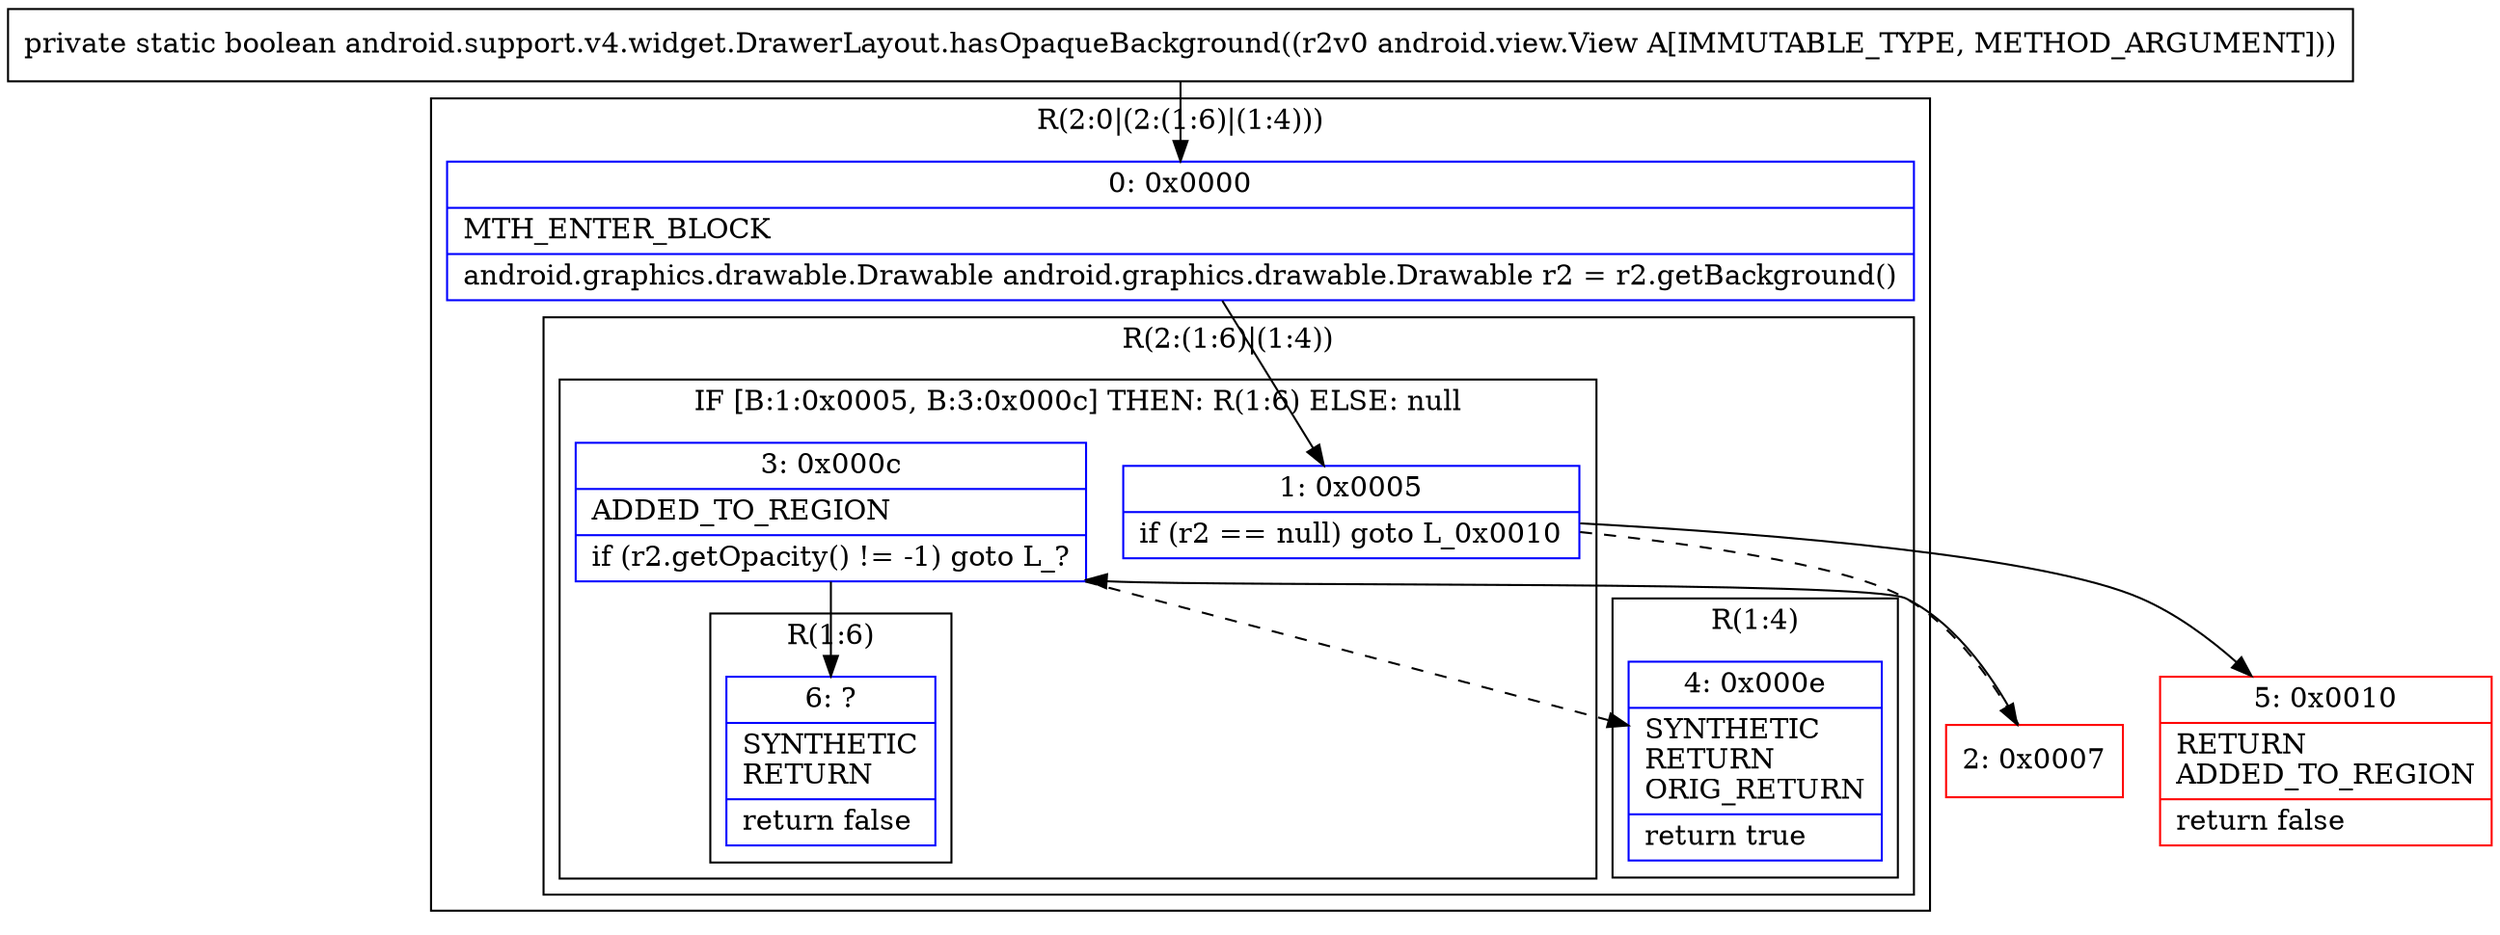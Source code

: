 digraph "CFG forandroid.support.v4.widget.DrawerLayout.hasOpaqueBackground(Landroid\/view\/View;)Z" {
subgraph cluster_Region_1371399095 {
label = "R(2:0|(2:(1:6)|(1:4)))";
node [shape=record,color=blue];
Node_0 [shape=record,label="{0\:\ 0x0000|MTH_ENTER_BLOCK\l|android.graphics.drawable.Drawable android.graphics.drawable.Drawable r2 = r2.getBackground()\l}"];
subgraph cluster_Region_148464784 {
label = "R(2:(1:6)|(1:4))";
node [shape=record,color=blue];
subgraph cluster_IfRegion_1328529743 {
label = "IF [B:1:0x0005, B:3:0x000c] THEN: R(1:6) ELSE: null";
node [shape=record,color=blue];
Node_1 [shape=record,label="{1\:\ 0x0005|if (r2 == null) goto L_0x0010\l}"];
Node_3 [shape=record,label="{3\:\ 0x000c|ADDED_TO_REGION\l|if (r2.getOpacity() != \-1) goto L_?\l}"];
subgraph cluster_Region_532629880 {
label = "R(1:6)";
node [shape=record,color=blue];
Node_6 [shape=record,label="{6\:\ ?|SYNTHETIC\lRETURN\l|return false\l}"];
}
}
subgraph cluster_Region_1866136638 {
label = "R(1:4)";
node [shape=record,color=blue];
Node_4 [shape=record,label="{4\:\ 0x000e|SYNTHETIC\lRETURN\lORIG_RETURN\l|return true\l}"];
}
}
}
Node_2 [shape=record,color=red,label="{2\:\ 0x0007}"];
Node_5 [shape=record,color=red,label="{5\:\ 0x0010|RETURN\lADDED_TO_REGION\l|return false\l}"];
MethodNode[shape=record,label="{private static boolean android.support.v4.widget.DrawerLayout.hasOpaqueBackground((r2v0 android.view.View A[IMMUTABLE_TYPE, METHOD_ARGUMENT])) }"];
MethodNode -> Node_0;
Node_0 -> Node_1;
Node_1 -> Node_2[style=dashed];
Node_1 -> Node_5;
Node_3 -> Node_4[style=dashed];
Node_3 -> Node_6;
Node_2 -> Node_3;
}

